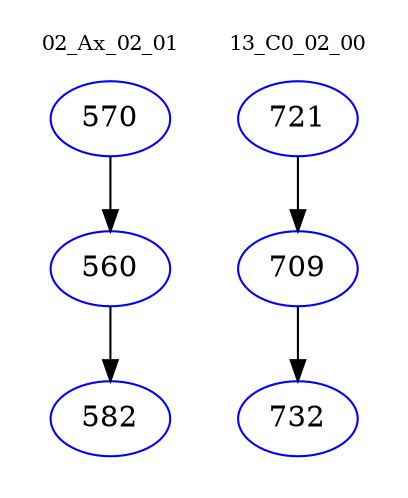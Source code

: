 digraph{
subgraph cluster_0 {
color = white
label = "02_Ax_02_01";
fontsize=10;
T0_570 [label="570", color="blue"]
T0_570 -> T0_560 [color="black"]
T0_560 [label="560", color="blue"]
T0_560 -> T0_582 [color="black"]
T0_582 [label="582", color="blue"]
}
subgraph cluster_1 {
color = white
label = "13_C0_02_00";
fontsize=10;
T1_721 [label="721", color="blue"]
T1_721 -> T1_709 [color="black"]
T1_709 [label="709", color="blue"]
T1_709 -> T1_732 [color="black"]
T1_732 [label="732", color="blue"]
}
}
